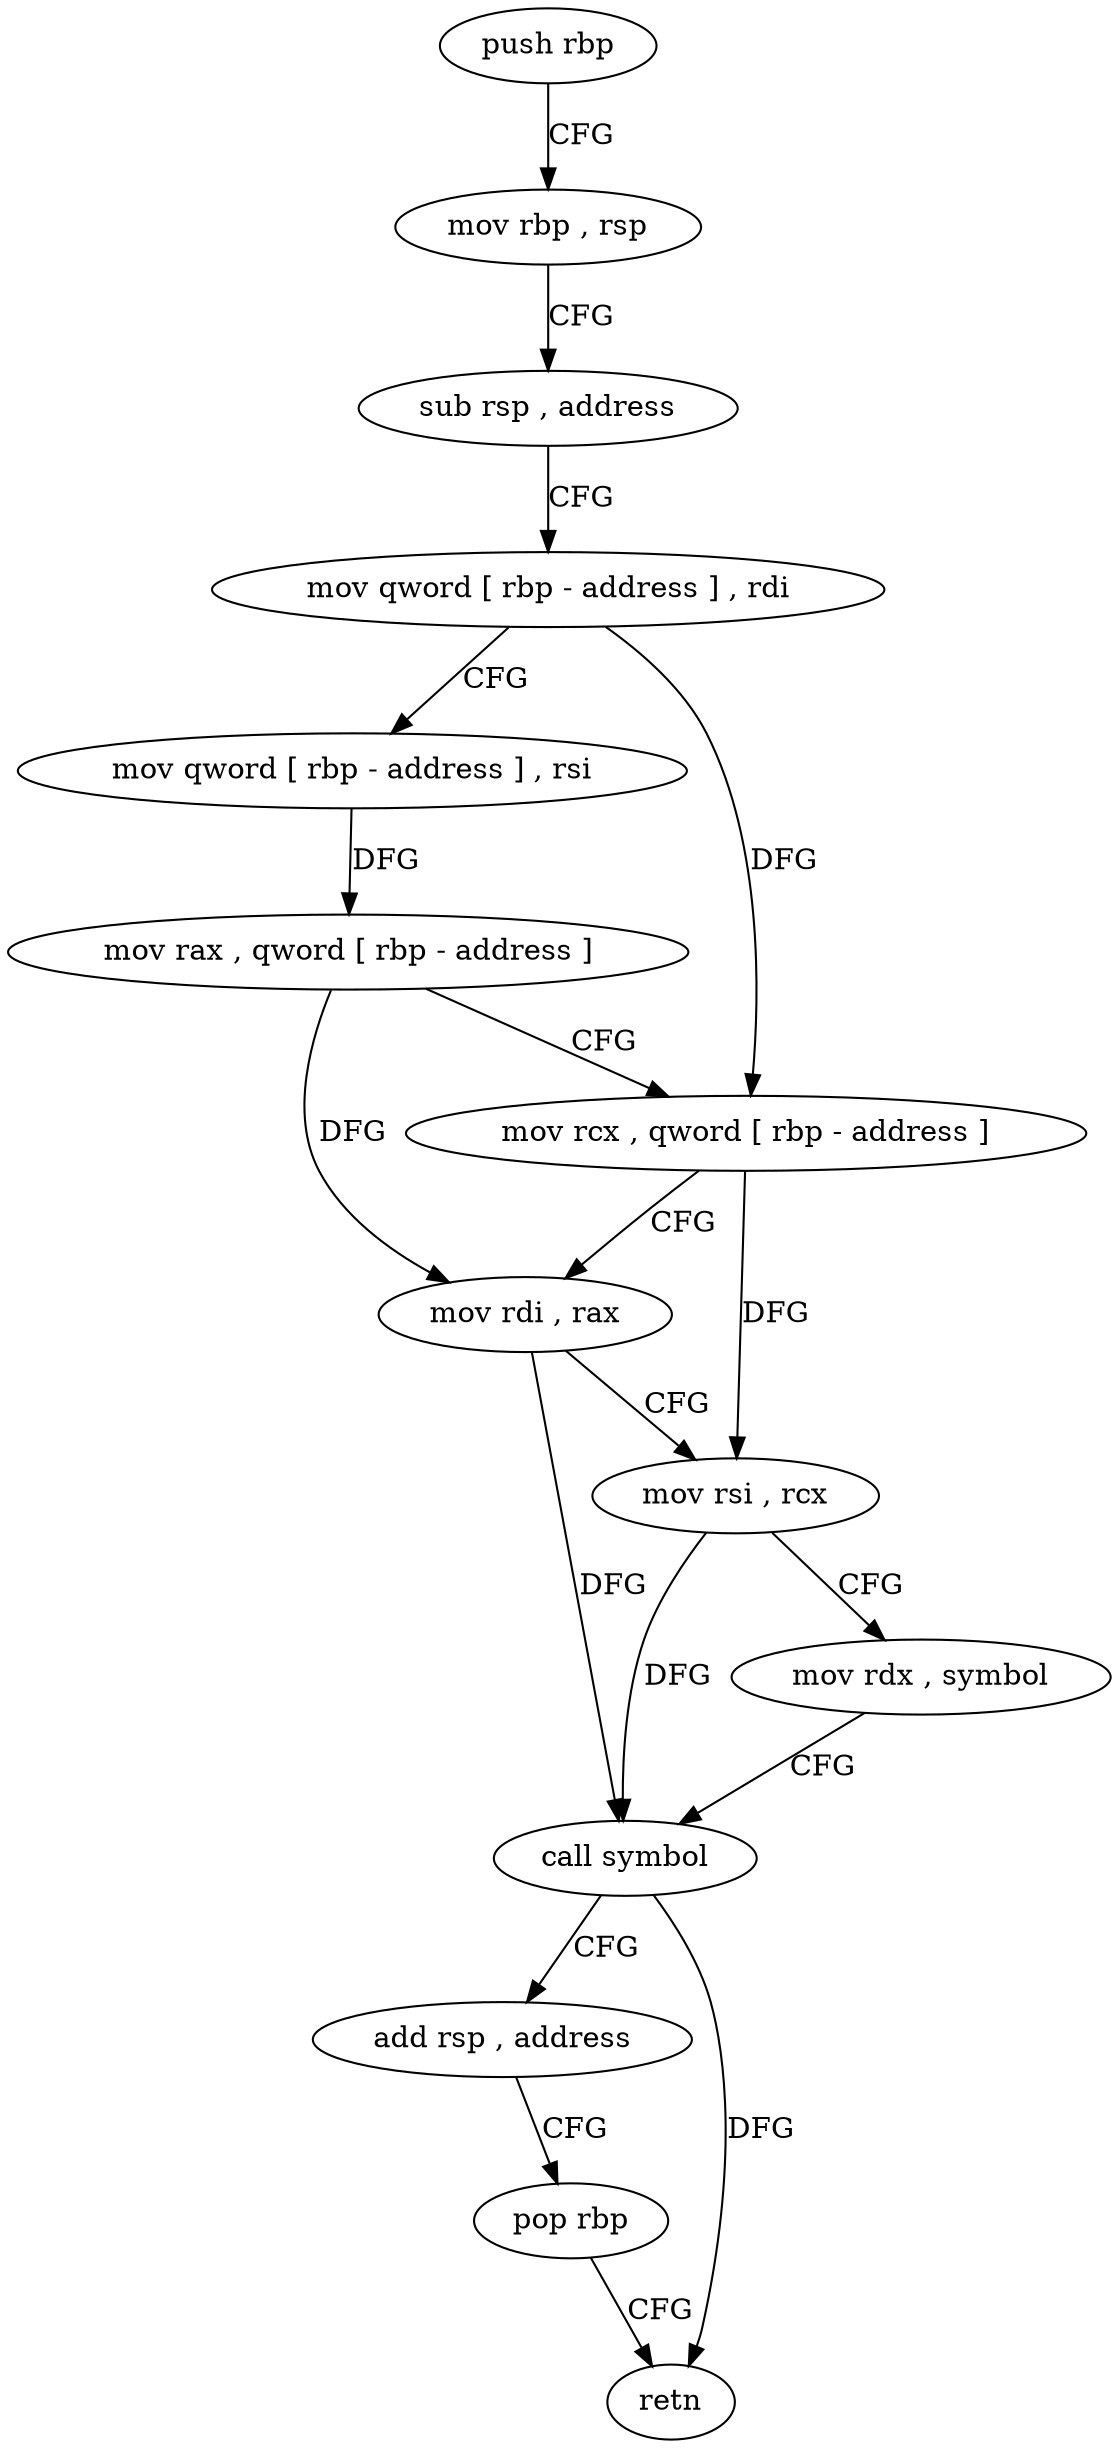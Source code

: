 digraph "func" {
"4239440" [label = "push rbp" ]
"4239441" [label = "mov rbp , rsp" ]
"4239444" [label = "sub rsp , address" ]
"4239448" [label = "mov qword [ rbp - address ] , rdi" ]
"4239452" [label = "mov qword [ rbp - address ] , rsi" ]
"4239456" [label = "mov rax , qword [ rbp - address ]" ]
"4239460" [label = "mov rcx , qword [ rbp - address ]" ]
"4239464" [label = "mov rdi , rax" ]
"4239467" [label = "mov rsi , rcx" ]
"4239470" [label = "mov rdx , symbol" ]
"4239480" [label = "call symbol" ]
"4239485" [label = "add rsp , address" ]
"4239489" [label = "pop rbp" ]
"4239490" [label = "retn" ]
"4239440" -> "4239441" [ label = "CFG" ]
"4239441" -> "4239444" [ label = "CFG" ]
"4239444" -> "4239448" [ label = "CFG" ]
"4239448" -> "4239452" [ label = "CFG" ]
"4239448" -> "4239460" [ label = "DFG" ]
"4239452" -> "4239456" [ label = "DFG" ]
"4239456" -> "4239460" [ label = "CFG" ]
"4239456" -> "4239464" [ label = "DFG" ]
"4239460" -> "4239464" [ label = "CFG" ]
"4239460" -> "4239467" [ label = "DFG" ]
"4239464" -> "4239467" [ label = "CFG" ]
"4239464" -> "4239480" [ label = "DFG" ]
"4239467" -> "4239470" [ label = "CFG" ]
"4239467" -> "4239480" [ label = "DFG" ]
"4239470" -> "4239480" [ label = "CFG" ]
"4239480" -> "4239485" [ label = "CFG" ]
"4239480" -> "4239490" [ label = "DFG" ]
"4239485" -> "4239489" [ label = "CFG" ]
"4239489" -> "4239490" [ label = "CFG" ]
}
